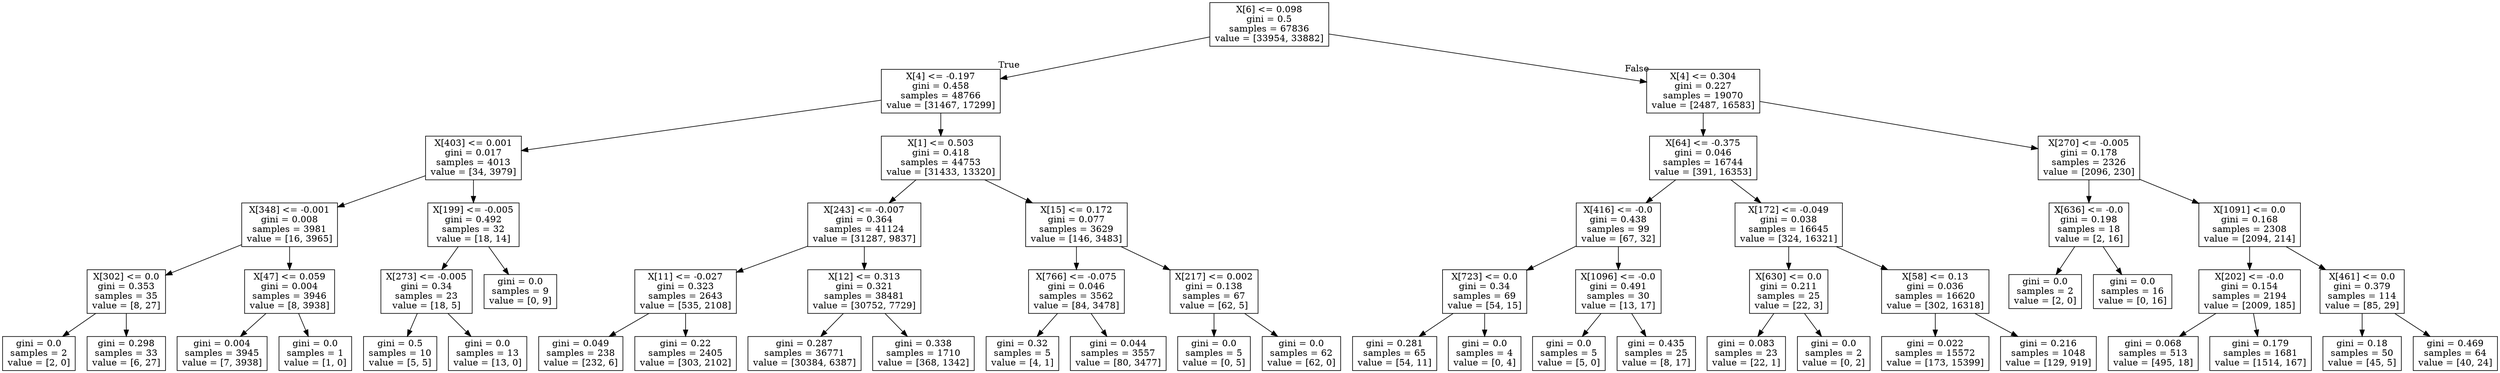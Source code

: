 digraph Tree {
node [shape=box] ;
0 [label="X[6] <= 0.098\ngini = 0.5\nsamples = 67836\nvalue = [33954, 33882]"] ;
1 [label="X[4] <= -0.197\ngini = 0.458\nsamples = 48766\nvalue = [31467, 17299]"] ;
0 -> 1 [labeldistance=2.5, labelangle=45, headlabel="True"] ;
2 [label="X[403] <= 0.001\ngini = 0.017\nsamples = 4013\nvalue = [34, 3979]"] ;
1 -> 2 ;
3 [label="X[348] <= -0.001\ngini = 0.008\nsamples = 3981\nvalue = [16, 3965]"] ;
2 -> 3 ;
4 [label="X[302] <= 0.0\ngini = 0.353\nsamples = 35\nvalue = [8, 27]"] ;
3 -> 4 ;
5 [label="gini = 0.0\nsamples = 2\nvalue = [2, 0]"] ;
4 -> 5 ;
6 [label="gini = 0.298\nsamples = 33\nvalue = [6, 27]"] ;
4 -> 6 ;
7 [label="X[47] <= 0.059\ngini = 0.004\nsamples = 3946\nvalue = [8, 3938]"] ;
3 -> 7 ;
8 [label="gini = 0.004\nsamples = 3945\nvalue = [7, 3938]"] ;
7 -> 8 ;
9 [label="gini = 0.0\nsamples = 1\nvalue = [1, 0]"] ;
7 -> 9 ;
10 [label="X[199] <= -0.005\ngini = 0.492\nsamples = 32\nvalue = [18, 14]"] ;
2 -> 10 ;
11 [label="X[273] <= -0.005\ngini = 0.34\nsamples = 23\nvalue = [18, 5]"] ;
10 -> 11 ;
12 [label="gini = 0.5\nsamples = 10\nvalue = [5, 5]"] ;
11 -> 12 ;
13 [label="gini = 0.0\nsamples = 13\nvalue = [13, 0]"] ;
11 -> 13 ;
14 [label="gini = 0.0\nsamples = 9\nvalue = [0, 9]"] ;
10 -> 14 ;
15 [label="X[1] <= 0.503\ngini = 0.418\nsamples = 44753\nvalue = [31433, 13320]"] ;
1 -> 15 ;
16 [label="X[243] <= -0.007\ngini = 0.364\nsamples = 41124\nvalue = [31287, 9837]"] ;
15 -> 16 ;
17 [label="X[11] <= -0.027\ngini = 0.323\nsamples = 2643\nvalue = [535, 2108]"] ;
16 -> 17 ;
18 [label="gini = 0.049\nsamples = 238\nvalue = [232, 6]"] ;
17 -> 18 ;
19 [label="gini = 0.22\nsamples = 2405\nvalue = [303, 2102]"] ;
17 -> 19 ;
20 [label="X[12] <= 0.313\ngini = 0.321\nsamples = 38481\nvalue = [30752, 7729]"] ;
16 -> 20 ;
21 [label="gini = 0.287\nsamples = 36771\nvalue = [30384, 6387]"] ;
20 -> 21 ;
22 [label="gini = 0.338\nsamples = 1710\nvalue = [368, 1342]"] ;
20 -> 22 ;
23 [label="X[15] <= 0.172\ngini = 0.077\nsamples = 3629\nvalue = [146, 3483]"] ;
15 -> 23 ;
24 [label="X[766] <= -0.075\ngini = 0.046\nsamples = 3562\nvalue = [84, 3478]"] ;
23 -> 24 ;
25 [label="gini = 0.32\nsamples = 5\nvalue = [4, 1]"] ;
24 -> 25 ;
26 [label="gini = 0.044\nsamples = 3557\nvalue = [80, 3477]"] ;
24 -> 26 ;
27 [label="X[217] <= 0.002\ngini = 0.138\nsamples = 67\nvalue = [62, 5]"] ;
23 -> 27 ;
28 [label="gini = 0.0\nsamples = 5\nvalue = [0, 5]"] ;
27 -> 28 ;
29 [label="gini = 0.0\nsamples = 62\nvalue = [62, 0]"] ;
27 -> 29 ;
30 [label="X[4] <= 0.304\ngini = 0.227\nsamples = 19070\nvalue = [2487, 16583]"] ;
0 -> 30 [labeldistance=2.5, labelangle=-45, headlabel="False"] ;
31 [label="X[64] <= -0.375\ngini = 0.046\nsamples = 16744\nvalue = [391, 16353]"] ;
30 -> 31 ;
32 [label="X[416] <= -0.0\ngini = 0.438\nsamples = 99\nvalue = [67, 32]"] ;
31 -> 32 ;
33 [label="X[723] <= 0.0\ngini = 0.34\nsamples = 69\nvalue = [54, 15]"] ;
32 -> 33 ;
34 [label="gini = 0.281\nsamples = 65\nvalue = [54, 11]"] ;
33 -> 34 ;
35 [label="gini = 0.0\nsamples = 4\nvalue = [0, 4]"] ;
33 -> 35 ;
36 [label="X[1096] <= -0.0\ngini = 0.491\nsamples = 30\nvalue = [13, 17]"] ;
32 -> 36 ;
37 [label="gini = 0.0\nsamples = 5\nvalue = [5, 0]"] ;
36 -> 37 ;
38 [label="gini = 0.435\nsamples = 25\nvalue = [8, 17]"] ;
36 -> 38 ;
39 [label="X[172] <= -0.049\ngini = 0.038\nsamples = 16645\nvalue = [324, 16321]"] ;
31 -> 39 ;
40 [label="X[630] <= 0.0\ngini = 0.211\nsamples = 25\nvalue = [22, 3]"] ;
39 -> 40 ;
41 [label="gini = 0.083\nsamples = 23\nvalue = [22, 1]"] ;
40 -> 41 ;
42 [label="gini = 0.0\nsamples = 2\nvalue = [0, 2]"] ;
40 -> 42 ;
43 [label="X[58] <= 0.13\ngini = 0.036\nsamples = 16620\nvalue = [302, 16318]"] ;
39 -> 43 ;
44 [label="gini = 0.022\nsamples = 15572\nvalue = [173, 15399]"] ;
43 -> 44 ;
45 [label="gini = 0.216\nsamples = 1048\nvalue = [129, 919]"] ;
43 -> 45 ;
46 [label="X[270] <= -0.005\ngini = 0.178\nsamples = 2326\nvalue = [2096, 230]"] ;
30 -> 46 ;
47 [label="X[636] <= -0.0\ngini = 0.198\nsamples = 18\nvalue = [2, 16]"] ;
46 -> 47 ;
48 [label="gini = 0.0\nsamples = 2\nvalue = [2, 0]"] ;
47 -> 48 ;
49 [label="gini = 0.0\nsamples = 16\nvalue = [0, 16]"] ;
47 -> 49 ;
50 [label="X[1091] <= 0.0\ngini = 0.168\nsamples = 2308\nvalue = [2094, 214]"] ;
46 -> 50 ;
51 [label="X[202] <= -0.0\ngini = 0.154\nsamples = 2194\nvalue = [2009, 185]"] ;
50 -> 51 ;
52 [label="gini = 0.068\nsamples = 513\nvalue = [495, 18]"] ;
51 -> 52 ;
53 [label="gini = 0.179\nsamples = 1681\nvalue = [1514, 167]"] ;
51 -> 53 ;
54 [label="X[461] <= 0.0\ngini = 0.379\nsamples = 114\nvalue = [85, 29]"] ;
50 -> 54 ;
55 [label="gini = 0.18\nsamples = 50\nvalue = [45, 5]"] ;
54 -> 55 ;
56 [label="gini = 0.469\nsamples = 64\nvalue = [40, 24]"] ;
54 -> 56 ;
}